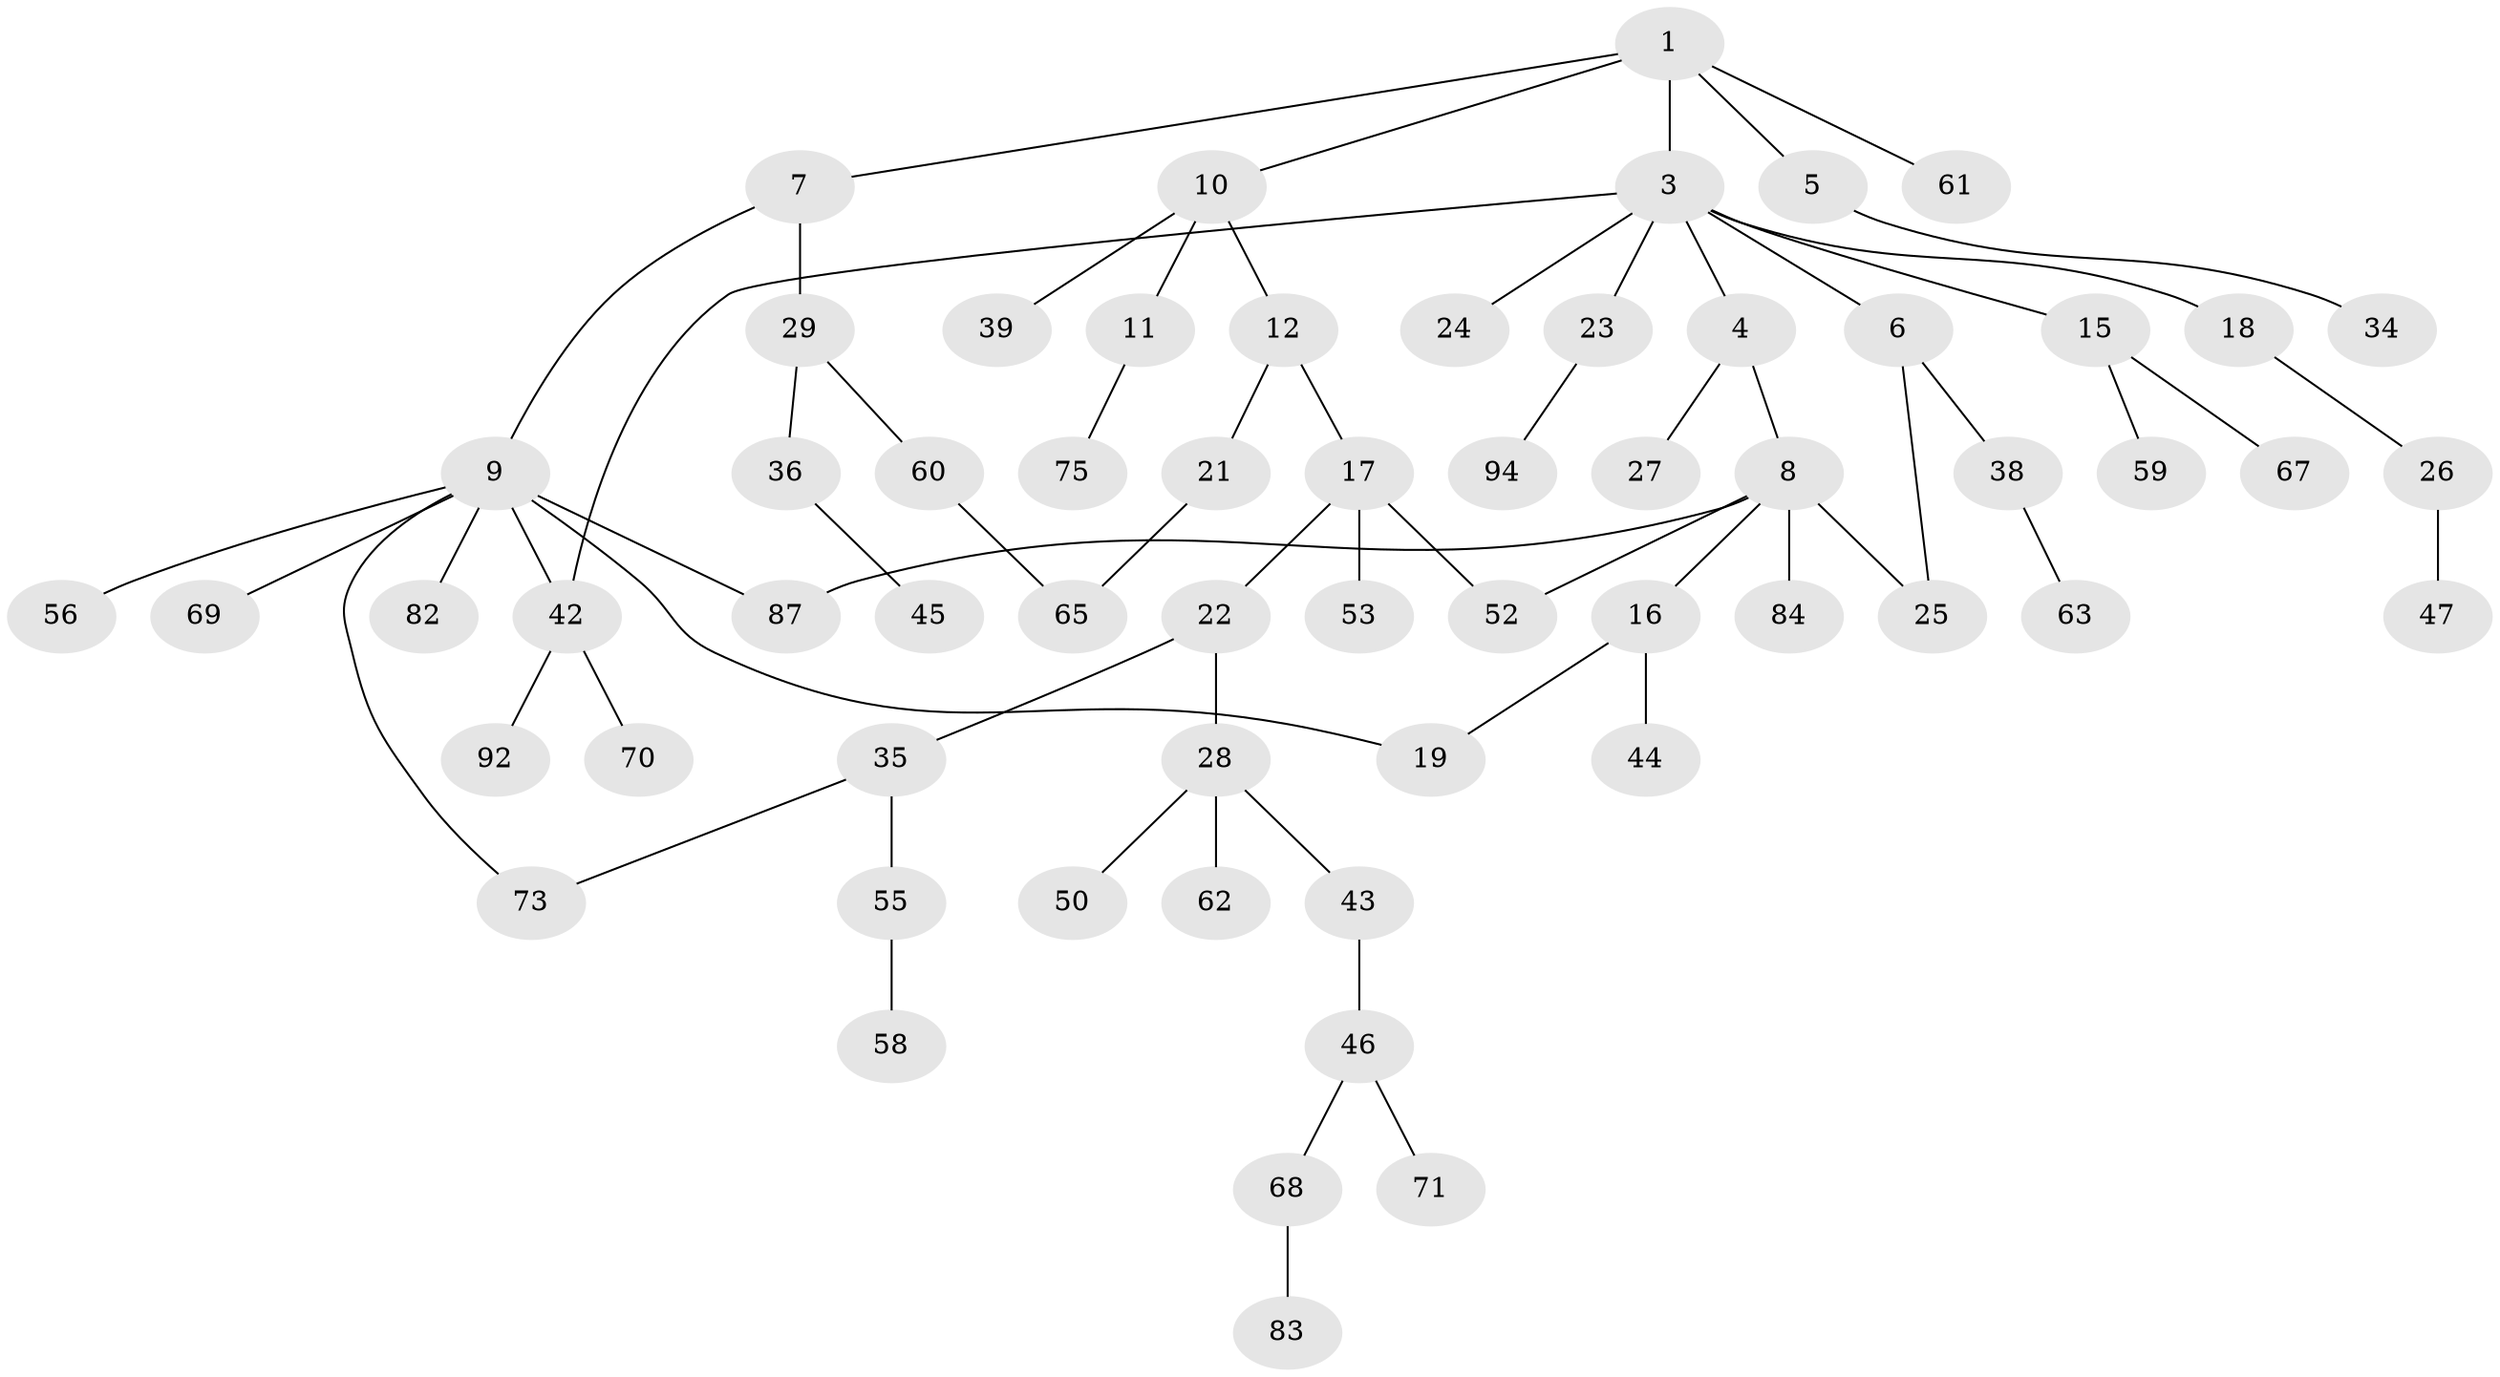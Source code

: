// original degree distribution, {5: 0.019417475728155338, 2: 0.33980582524271846, 9: 0.009708737864077669, 4: 0.08737864077669903, 3: 0.1553398058252427, 6: 0.009708737864077669, 1: 0.3786407766990291}
// Generated by graph-tools (version 1.1) at 2025/17/03/04/25 18:17:09]
// undirected, 61 vertices, 67 edges
graph export_dot {
graph [start="1"]
  node [color=gray90,style=filled];
  1 [super="+2"];
  3 [super="+40+31"];
  4 [super="+37"];
  5;
  6;
  7;
  8 [super="+14"];
  9 [super="+48+30+13"];
  10;
  11 [super="+99"];
  12;
  15;
  16;
  17;
  18;
  19 [super="+102"];
  21 [super="+66+33"];
  22;
  23;
  24 [super="+49"];
  25 [super="+57"];
  26 [super="+32"];
  27;
  28;
  29;
  34;
  35;
  36 [super="+41"];
  38;
  39 [super="+86"];
  42 [super="+51"];
  43;
  44 [super="+89"];
  45;
  46 [super="+98"];
  47 [super="+54"];
  50;
  52 [super="+77"];
  53;
  55 [super="+74+72"];
  56;
  58;
  59;
  60;
  61;
  62;
  63 [super="+90"];
  65;
  67 [super="+76"];
  68;
  69;
  70;
  71;
  73;
  75 [super="+88"];
  82;
  83;
  84;
  87;
  92;
  94;
  1 -- 3;
  1 -- 5;
  1 -- 10;
  1 -- 61;
  1 -- 7;
  3 -- 4;
  3 -- 6;
  3 -- 15;
  3 -- 18;
  3 -- 23;
  3 -- 24;
  3 -- 42;
  4 -- 8;
  4 -- 27;
  5 -- 34;
  6 -- 25;
  6 -- 38;
  7 -- 9;
  7 -- 29;
  8 -- 16;
  8 -- 52;
  8 -- 84;
  8 -- 25;
  8 -- 87;
  9 -- 69;
  9 -- 87;
  9 -- 56;
  9 -- 19;
  9 -- 73;
  9 -- 82;
  9 -- 42;
  10 -- 11;
  10 -- 12;
  10 -- 39;
  11 -- 75;
  12 -- 17;
  12 -- 21;
  15 -- 59;
  15 -- 67;
  16 -- 19;
  16 -- 44;
  17 -- 22;
  17 -- 53;
  17 -- 52;
  18 -- 26;
  21 -- 65;
  22 -- 28;
  22 -- 35;
  23 -- 94;
  26 -- 47;
  28 -- 43;
  28 -- 50;
  28 -- 62;
  29 -- 36;
  29 -- 60;
  35 -- 55;
  35 -- 73;
  36 -- 45;
  38 -- 63;
  42 -- 92;
  42 -- 70;
  43 -- 46;
  46 -- 68;
  46 -- 71;
  55 -- 58;
  60 -- 65;
  68 -- 83;
}
